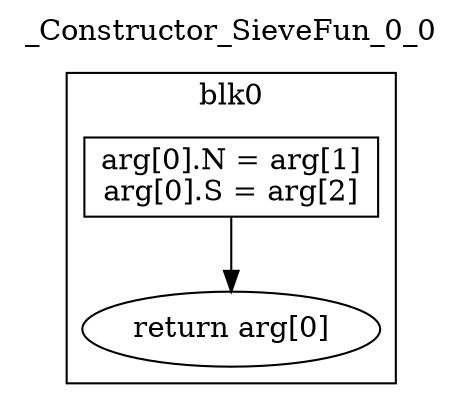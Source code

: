 digraph {
  rankdir=TB;
  b0_l0 -> b0_ret
  b0_l0 [label="arg[0].N = arg[1]\narg[0].S = arg[2]\n", shape=box]
  b0_ret [label="return arg[0]"]
  subgraph cluster_b0 {
    label = "blk0";
    b0_l0;
    b0_ret;
  }
  labelloc="t"
  label="_Constructor_SieveFun_0_0"
}